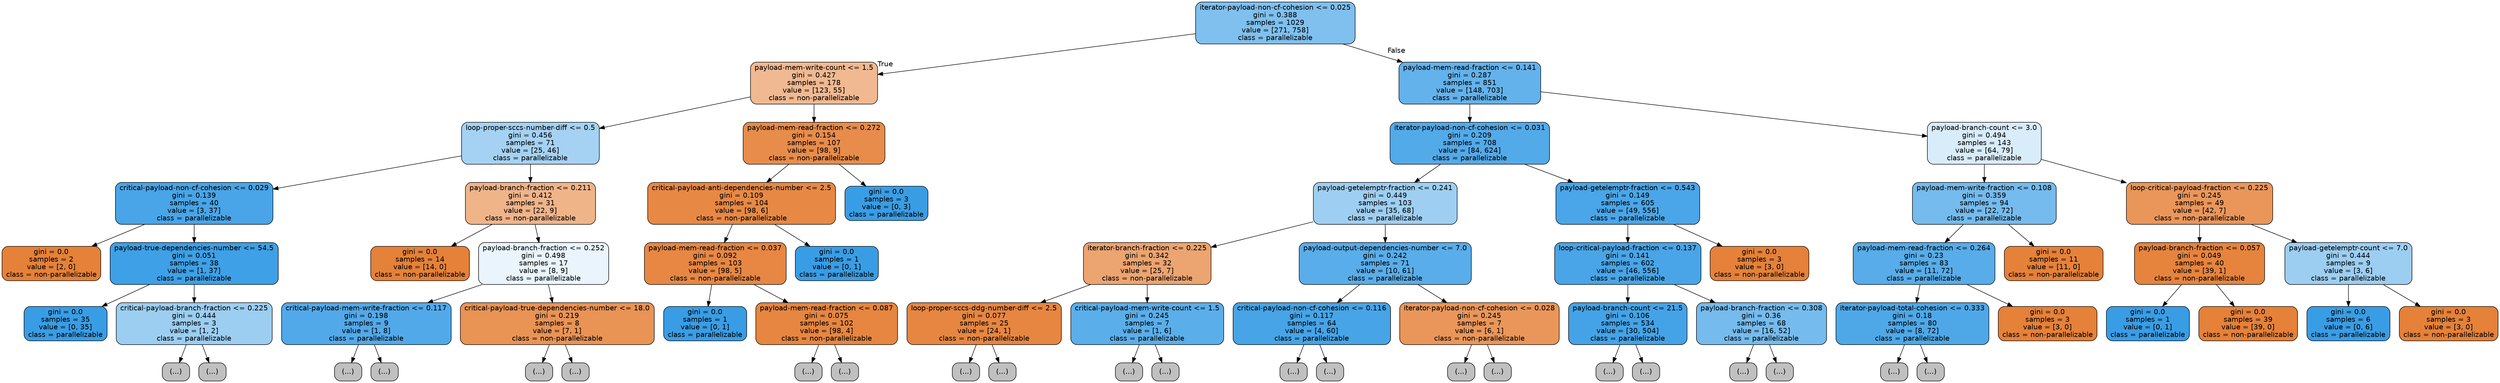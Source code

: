 digraph Tree {
node [shape=box, style="filled, rounded", color="black", fontname=helvetica] ;
edge [fontname=helvetica] ;
0 [label="iterator-payload-non-cf-cohesion <= 0.025\ngini = 0.388\nsamples = 1029\nvalue = [271, 758]\nclass = parallelizable", fillcolor="#399de5a4"] ;
1 [label="payload-mem-write-count <= 1.5\ngini = 0.427\nsamples = 178\nvalue = [123, 55]\nclass = non-parallelizable", fillcolor="#e581398d"] ;
0 -> 1 [labeldistance=2.5, labelangle=45, headlabel="True"] ;
2 [label="loop-proper-sccs-number-diff <= 0.5\ngini = 0.456\nsamples = 71\nvalue = [25, 46]\nclass = parallelizable", fillcolor="#399de574"] ;
1 -> 2 ;
3 [label="critical-payload-non-cf-cohesion <= 0.029\ngini = 0.139\nsamples = 40\nvalue = [3, 37]\nclass = parallelizable", fillcolor="#399de5ea"] ;
2 -> 3 ;
4 [label="gini = 0.0\nsamples = 2\nvalue = [2, 0]\nclass = non-parallelizable", fillcolor="#e58139ff"] ;
3 -> 4 ;
5 [label="payload-true-dependencies-number <= 54.5\ngini = 0.051\nsamples = 38\nvalue = [1, 37]\nclass = parallelizable", fillcolor="#399de5f8"] ;
3 -> 5 ;
6 [label="gini = 0.0\nsamples = 35\nvalue = [0, 35]\nclass = parallelizable", fillcolor="#399de5ff"] ;
5 -> 6 ;
7 [label="critical-payload-branch-fraction <= 0.225\ngini = 0.444\nsamples = 3\nvalue = [1, 2]\nclass = parallelizable", fillcolor="#399de57f"] ;
5 -> 7 ;
8 [label="(...)", fillcolor="#C0C0C0"] ;
7 -> 8 ;
9 [label="(...)", fillcolor="#C0C0C0"] ;
7 -> 9 ;
10 [label="payload-branch-fraction <= 0.211\ngini = 0.412\nsamples = 31\nvalue = [22, 9]\nclass = non-parallelizable", fillcolor="#e5813997"] ;
2 -> 10 ;
11 [label="gini = 0.0\nsamples = 14\nvalue = [14, 0]\nclass = non-parallelizable", fillcolor="#e58139ff"] ;
10 -> 11 ;
12 [label="payload-branch-fraction <= 0.252\ngini = 0.498\nsamples = 17\nvalue = [8, 9]\nclass = parallelizable", fillcolor="#399de51c"] ;
10 -> 12 ;
13 [label="critical-payload-mem-write-fraction <= 0.117\ngini = 0.198\nsamples = 9\nvalue = [1, 8]\nclass = parallelizable", fillcolor="#399de5df"] ;
12 -> 13 ;
14 [label="(...)", fillcolor="#C0C0C0"] ;
13 -> 14 ;
15 [label="(...)", fillcolor="#C0C0C0"] ;
13 -> 15 ;
18 [label="critical-payload-true-dependencies-number <= 18.0\ngini = 0.219\nsamples = 8\nvalue = [7, 1]\nclass = non-parallelizable", fillcolor="#e58139db"] ;
12 -> 18 ;
19 [label="(...)", fillcolor="#C0C0C0"] ;
18 -> 19 ;
20 [label="(...)", fillcolor="#C0C0C0"] ;
18 -> 20 ;
21 [label="payload-mem-read-fraction <= 0.272\ngini = 0.154\nsamples = 107\nvalue = [98, 9]\nclass = non-parallelizable", fillcolor="#e58139e8"] ;
1 -> 21 ;
22 [label="critical-payload-anti-dependencies-number <= 2.5\ngini = 0.109\nsamples = 104\nvalue = [98, 6]\nclass = non-parallelizable", fillcolor="#e58139ef"] ;
21 -> 22 ;
23 [label="payload-mem-read-fraction <= 0.037\ngini = 0.092\nsamples = 103\nvalue = [98, 5]\nclass = non-parallelizable", fillcolor="#e58139f2"] ;
22 -> 23 ;
24 [label="gini = 0.0\nsamples = 1\nvalue = [0, 1]\nclass = parallelizable", fillcolor="#399de5ff"] ;
23 -> 24 ;
25 [label="payload-mem-read-fraction <= 0.087\ngini = 0.075\nsamples = 102\nvalue = [98, 4]\nclass = non-parallelizable", fillcolor="#e58139f5"] ;
23 -> 25 ;
26 [label="(...)", fillcolor="#C0C0C0"] ;
25 -> 26 ;
35 [label="(...)", fillcolor="#C0C0C0"] ;
25 -> 35 ;
36 [label="gini = 0.0\nsamples = 1\nvalue = [0, 1]\nclass = parallelizable", fillcolor="#399de5ff"] ;
22 -> 36 ;
37 [label="gini = 0.0\nsamples = 3\nvalue = [0, 3]\nclass = parallelizable", fillcolor="#399de5ff"] ;
21 -> 37 ;
38 [label="payload-mem-read-fraction <= 0.141\ngini = 0.287\nsamples = 851\nvalue = [148, 703]\nclass = parallelizable", fillcolor="#399de5c9"] ;
0 -> 38 [labeldistance=2.5, labelangle=-45, headlabel="False"] ;
39 [label="iterator-payload-non-cf-cohesion <= 0.031\ngini = 0.209\nsamples = 708\nvalue = [84, 624]\nclass = parallelizable", fillcolor="#399de5dd"] ;
38 -> 39 ;
40 [label="payload-getelemptr-fraction <= 0.241\ngini = 0.449\nsamples = 103\nvalue = [35, 68]\nclass = parallelizable", fillcolor="#399de57c"] ;
39 -> 40 ;
41 [label="iterator-branch-fraction <= 0.225\ngini = 0.342\nsamples = 32\nvalue = [25, 7]\nclass = non-parallelizable", fillcolor="#e58139b8"] ;
40 -> 41 ;
42 [label="loop-proper-sccs-ddg-number-diff <= 2.5\ngini = 0.077\nsamples = 25\nvalue = [24, 1]\nclass = non-parallelizable", fillcolor="#e58139f4"] ;
41 -> 42 ;
43 [label="(...)", fillcolor="#C0C0C0"] ;
42 -> 43 ;
44 [label="(...)", fillcolor="#C0C0C0"] ;
42 -> 44 ;
45 [label="critical-payload-mem-write-count <= 1.5\ngini = 0.245\nsamples = 7\nvalue = [1, 6]\nclass = parallelizable", fillcolor="#399de5d4"] ;
41 -> 45 ;
46 [label="(...)", fillcolor="#C0C0C0"] ;
45 -> 46 ;
47 [label="(...)", fillcolor="#C0C0C0"] ;
45 -> 47 ;
48 [label="payload-output-dependencies-number <= 7.0\ngini = 0.242\nsamples = 71\nvalue = [10, 61]\nclass = parallelizable", fillcolor="#399de5d5"] ;
40 -> 48 ;
49 [label="critical-payload-non-cf-cohesion <= 0.116\ngini = 0.117\nsamples = 64\nvalue = [4, 60]\nclass = parallelizable", fillcolor="#399de5ee"] ;
48 -> 49 ;
50 [label="(...)", fillcolor="#C0C0C0"] ;
49 -> 50 ;
59 [label="(...)", fillcolor="#C0C0C0"] ;
49 -> 59 ;
60 [label="iterator-payload-non-cf-cohesion <= 0.028\ngini = 0.245\nsamples = 7\nvalue = [6, 1]\nclass = non-parallelizable", fillcolor="#e58139d4"] ;
48 -> 60 ;
61 [label="(...)", fillcolor="#C0C0C0"] ;
60 -> 61 ;
62 [label="(...)", fillcolor="#C0C0C0"] ;
60 -> 62 ;
63 [label="payload-getelemptr-fraction <= 0.543\ngini = 0.149\nsamples = 605\nvalue = [49, 556]\nclass = parallelizable", fillcolor="#399de5e9"] ;
39 -> 63 ;
64 [label="loop-critical-payload-fraction <= 0.137\ngini = 0.141\nsamples = 602\nvalue = [46, 556]\nclass = parallelizable", fillcolor="#399de5ea"] ;
63 -> 64 ;
65 [label="payload-branch-count <= 21.5\ngini = 0.106\nsamples = 534\nvalue = [30, 504]\nclass = parallelizable", fillcolor="#399de5f0"] ;
64 -> 65 ;
66 [label="(...)", fillcolor="#C0C0C0"] ;
65 -> 66 ;
119 [label="(...)", fillcolor="#C0C0C0"] ;
65 -> 119 ;
120 [label="payload-branch-fraction <= 0.308\ngini = 0.36\nsamples = 68\nvalue = [16, 52]\nclass = parallelizable", fillcolor="#399de5b1"] ;
64 -> 120 ;
121 [label="(...)", fillcolor="#C0C0C0"] ;
120 -> 121 ;
144 [label="(...)", fillcolor="#C0C0C0"] ;
120 -> 144 ;
145 [label="gini = 0.0\nsamples = 3\nvalue = [3, 0]\nclass = non-parallelizable", fillcolor="#e58139ff"] ;
63 -> 145 ;
146 [label="payload-branch-count <= 3.0\ngini = 0.494\nsamples = 143\nvalue = [64, 79]\nclass = parallelizable", fillcolor="#399de530"] ;
38 -> 146 ;
147 [label="payload-mem-write-fraction <= 0.108\ngini = 0.359\nsamples = 94\nvalue = [22, 72]\nclass = parallelizable", fillcolor="#399de5b1"] ;
146 -> 147 ;
148 [label="payload-mem-read-fraction <= 0.264\ngini = 0.23\nsamples = 83\nvalue = [11, 72]\nclass = parallelizable", fillcolor="#399de5d8"] ;
147 -> 148 ;
149 [label="iterator-payload-total-cohesion <= 0.333\ngini = 0.18\nsamples = 80\nvalue = [8, 72]\nclass = parallelizable", fillcolor="#399de5e3"] ;
148 -> 149 ;
150 [label="(...)", fillcolor="#C0C0C0"] ;
149 -> 150 ;
151 [label="(...)", fillcolor="#C0C0C0"] ;
149 -> 151 ;
174 [label="gini = 0.0\nsamples = 3\nvalue = [3, 0]\nclass = non-parallelizable", fillcolor="#e58139ff"] ;
148 -> 174 ;
175 [label="gini = 0.0\nsamples = 11\nvalue = [11, 0]\nclass = non-parallelizable", fillcolor="#e58139ff"] ;
147 -> 175 ;
176 [label="loop-critical-payload-fraction <= 0.225\ngini = 0.245\nsamples = 49\nvalue = [42, 7]\nclass = non-parallelizable", fillcolor="#e58139d4"] ;
146 -> 176 ;
177 [label="payload-branch-fraction <= 0.057\ngini = 0.049\nsamples = 40\nvalue = [39, 1]\nclass = non-parallelizable", fillcolor="#e58139f8"] ;
176 -> 177 ;
178 [label="gini = 0.0\nsamples = 1\nvalue = [0, 1]\nclass = parallelizable", fillcolor="#399de5ff"] ;
177 -> 178 ;
179 [label="gini = 0.0\nsamples = 39\nvalue = [39, 0]\nclass = non-parallelizable", fillcolor="#e58139ff"] ;
177 -> 179 ;
180 [label="payload-getelemptr-count <= 7.0\ngini = 0.444\nsamples = 9\nvalue = [3, 6]\nclass = parallelizable", fillcolor="#399de57f"] ;
176 -> 180 ;
181 [label="gini = 0.0\nsamples = 6\nvalue = [0, 6]\nclass = parallelizable", fillcolor="#399de5ff"] ;
180 -> 181 ;
182 [label="gini = 0.0\nsamples = 3\nvalue = [3, 0]\nclass = non-parallelizable", fillcolor="#e58139ff"] ;
180 -> 182 ;
}